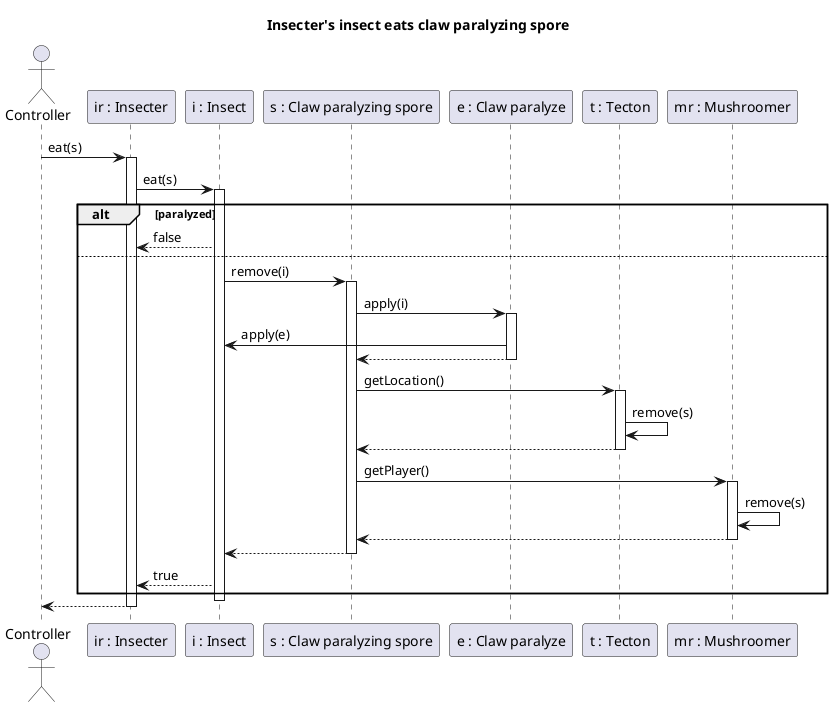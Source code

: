 @startuml  Insecter's insect eats claw paralyzing spore
title Insecter's insect eats claw paralyzing spore

actor Controller
participant "ir : Insecter" as IR
participant "i : Insect" as I
participant "s : Claw paralyzing spore" as S
participant "e : Claw paralyze" as E
participant "t : Tecton" as T
participant "mr : Mushroomer" as MR

Controller -> IR: eat(s)
activate IR
IR -> I: eat(s)
activate I

alt paralyzed
    IR <-- I : false
else

    I -> S : remove(i)
    activate S

    S -> E : apply(i)
    activate E

    E -> I : apply(e)

    S <-- E
    deactivate E

    S -> T : getLocation()
    activate T
    T -> T : remove(s)
    S <--T
    deactivate T

    S -> MR : getPlayer()
    activate MR
    MR -> MR : remove(s)
    S <-- MR
    deactivate MR

    I <-- S
    deactivate S
    IR <-- I : true
end
deactivate I

Controller <-- IR
deactivate IR
deactivate IR
@enduml